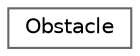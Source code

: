digraph "Graphical Class Hierarchy"
{
 // LATEX_PDF_SIZE
  bgcolor="transparent";
  edge [fontname=Helvetica,fontsize=10,labelfontname=Helvetica,labelfontsize=10];
  node [fontname=Helvetica,fontsize=10,shape=box,height=0.2,width=0.4];
  rankdir="LR";
  Node0 [id="Node000000",label="Obstacle",height=0.2,width=0.4,color="grey40", fillcolor="white", style="filled",URL="$class_obstacle.html",tooltip="Class representing obstacle in space."];
}
